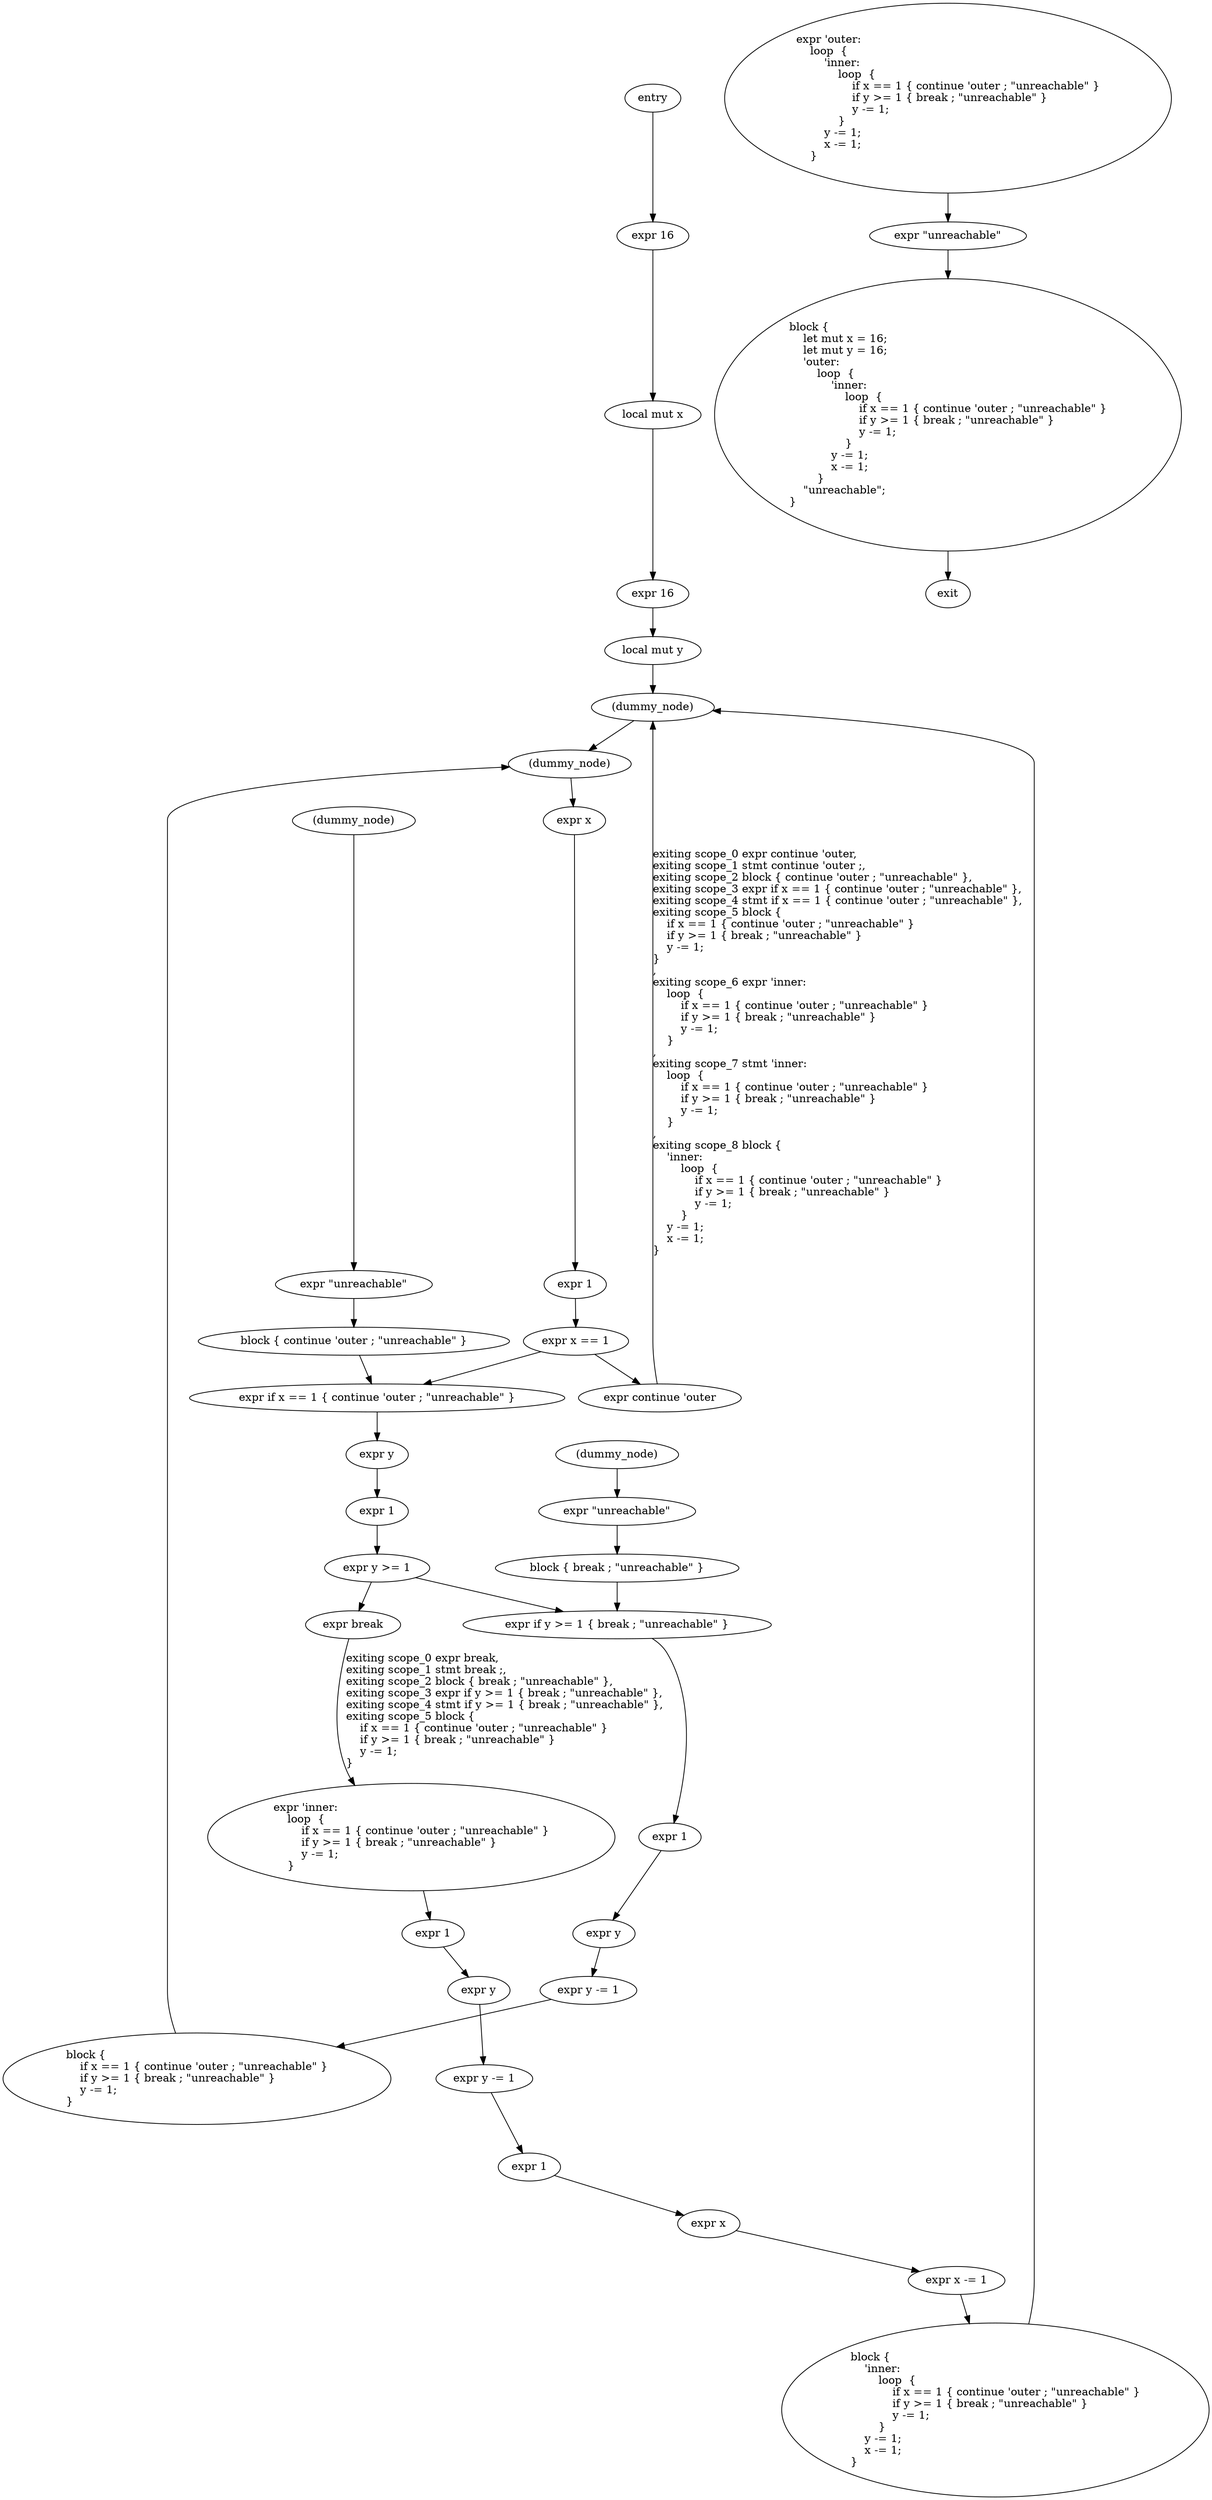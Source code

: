 digraph block {
    N0[label="entry"];
    N1[label="exit"];
    N2[label="expr 16"];
    N3[label="local mut x"];
    N4[label="expr 16"];
    N5[label="local mut y"];
    N6[label="(dummy_node)"];
    N7[label="expr \'outer:\l    loop  {\l        \'inner:\l            loop  {\l                if x == 1 { continue \'outer ; \"unreachable\" }\l                if y >= 1 { break ; \"unreachable\" }\l                y -= 1;\l            }\l        y -= 1;\l        x -= 1;\l    }\l"];
    N8[label="(dummy_node)"];
    N9[label="expr \'inner:\l    loop  {\l        if x == 1 { continue \'outer ; \"unreachable\" }\l        if y >= 1 { break ; \"unreachable\" }\l        y -= 1;\l    }\l"];
    N10[label="expr x"];
    N11[label="expr 1"];
    N12[label="expr x == 1"];
    N13[label="expr continue \'outer"];
    N14[label="(dummy_node)"];
    N15[label="expr \"unreachable\""];
    N16[label="block { continue \'outer ; \"unreachable\" }"];
    N17[label="expr if x == 1 { continue \'outer ; \"unreachable\" }"];
    N18[label="expr y"];
    N19[label="expr 1"];
    N20[label="expr y >= 1"];
    N21[label="expr break"];
    N22[label="(dummy_node)"];
    N23[label="expr \"unreachable\""];
    N24[label="block { break ; \"unreachable\" }"];
    N25[label="expr if y >= 1 { break ; \"unreachable\" }"];
    N26[label="expr 1"];
    N27[label="expr y"];
    N28[label="expr y -= 1"];
    N29[label="block {\l    if x == 1 { continue \'outer ; \"unreachable\" }\l    if y >= 1 { break ; \"unreachable\" }\l    y -= 1;\l}\l"];
    N30[label="expr 1"];
    N31[label="expr y"];
    N32[label="expr y -= 1"];
    N33[label="expr 1"];
    N34[label="expr x"];
    N35[label="expr x -= 1"];
    N36[label="block {\l    \'inner:\l        loop  {\l            if x == 1 { continue \'outer ; \"unreachable\" }\l            if y >= 1 { break ; \"unreachable\" }\l            y -= 1;\l        }\l    y -= 1;\l    x -= 1;\l}\l"];
    N37[label="expr \"unreachable\""];
    N38[label="block {\l    let mut x = 16;\l    let mut y = 16;\l    \'outer:\l        loop  {\l            \'inner:\l                loop  {\l                    if x == 1 { continue \'outer ; \"unreachable\" }\l                    if y >= 1 { break ; \"unreachable\" }\l                    y -= 1;\l                }\l            y -= 1;\l            x -= 1;\l        }\l    \"unreachable\";\l}\l"];
    N0 -> N2;
    N2 -> N3;
    N3 -> N4;
    N4 -> N5;
    N5 -> N6;
    N6 -> N8;
    N8 -> N10;
    N10 -> N11;
    N11 -> N12;
    N12 -> N13;
    N13 -> N6[label="exiting scope_0 expr continue \'outer,\lexiting scope_1 stmt continue \'outer ;,\lexiting scope_2 block { continue \'outer ; \"unreachable\" },\lexiting scope_3 expr if x == 1 { continue \'outer ; \"unreachable\" },\lexiting scope_4 stmt if x == 1 { continue \'outer ; \"unreachable\" },\lexiting scope_5 block {\l    if x == 1 { continue \'outer ; \"unreachable\" }\l    if y >= 1 { break ; \"unreachable\" }\l    y -= 1;\l}\l,\lexiting scope_6 expr \'inner:\l    loop  {\l        if x == 1 { continue \'outer ; \"unreachable\" }\l        if y >= 1 { break ; \"unreachable\" }\l        y -= 1;\l    }\l,\lexiting scope_7 stmt \'inner:\l    loop  {\l        if x == 1 { continue \'outer ; \"unreachable\" }\l        if y >= 1 { break ; \"unreachable\" }\l        y -= 1;\l    }\l,\lexiting scope_8 block {\l    \'inner:\l        loop  {\l            if x == 1 { continue \'outer ; \"unreachable\" }\l            if y >= 1 { break ; \"unreachable\" }\l            y -= 1;\l        }\l    y -= 1;\l    x -= 1;\l}\l"];
    N14 -> N15;
    N15 -> N16;
    N12 -> N17;
    N16 -> N17;
    N17 -> N18;
    N18 -> N19;
    N19 -> N20;
    N20 -> N21;
    N21 -> N9[label="exiting scope_0 expr break,\lexiting scope_1 stmt break ;,\lexiting scope_2 block { break ; \"unreachable\" },\lexiting scope_3 expr if y >= 1 { break ; \"unreachable\" },\lexiting scope_4 stmt if y >= 1 { break ; \"unreachable\" },\lexiting scope_5 block {\l    if x == 1 { continue \'outer ; \"unreachable\" }\l    if y >= 1 { break ; \"unreachable\" }\l    y -= 1;\l}\l"];
    N22 -> N23;
    N23 -> N24;
    N20 -> N25;
    N24 -> N25;
    N25 -> N26;
    N26 -> N27;
    N27 -> N28;
    N28 -> N29;
    N29 -> N8;
    N9 -> N30;
    N30 -> N31;
    N31 -> N32;
    N32 -> N33;
    N33 -> N34;
    N34 -> N35;
    N35 -> N36;
    N36 -> N6;
    N7 -> N37;
    N37 -> N38;
    N38 -> N1;
}
